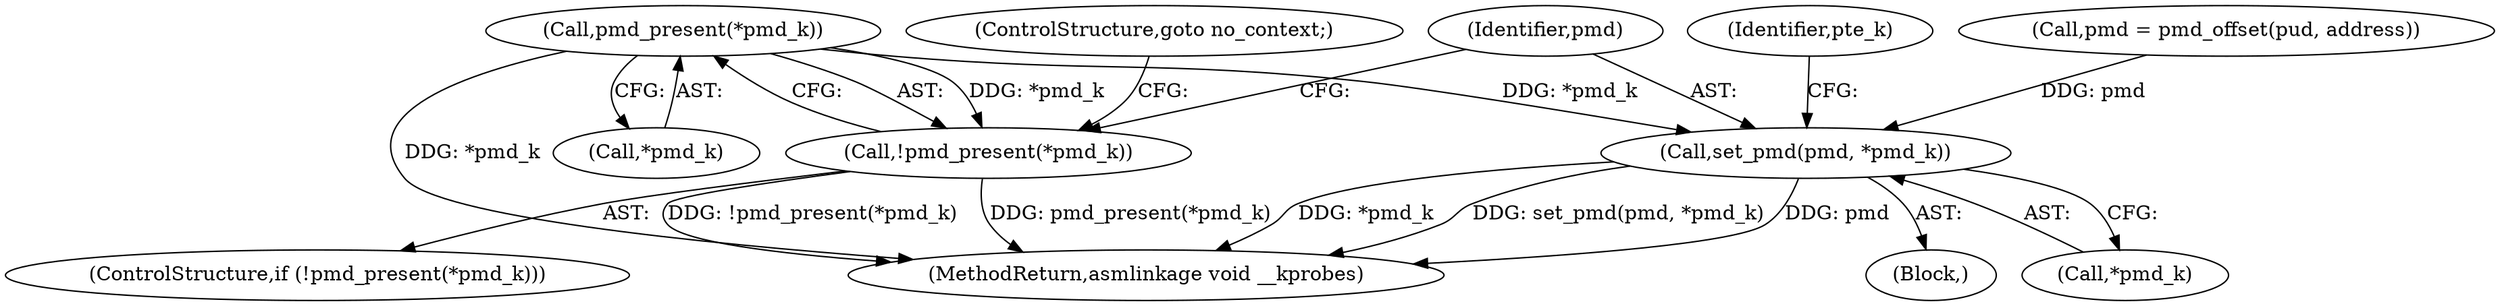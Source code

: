 digraph "0_linux_a8b0ca17b80e92faab46ee7179ba9e99ccb61233_14@pointer" {
"1000639" [label="(Call,pmd_present(*pmd_k))"];
"1000638" [label="(Call,!pmd_present(*pmd_k))"];
"1000643" [label="(Call,set_pmd(pmd, *pmd_k))"];
"1000643" [label="(Call,set_pmd(pmd, *pmd_k))"];
"1000637" [label="(ControlStructure,if (!pmd_present(*pmd_k)))"];
"1000659" [label="(MethodReturn,asmlinkage void __kprobes)"];
"1000645" [label="(Call,*pmd_k)"];
"1000648" [label="(Identifier,pte_k)"];
"1000627" [label="(Call,pmd = pmd_offset(pud, address))"];
"1000640" [label="(Call,*pmd_k)"];
"1000639" [label="(Call,pmd_present(*pmd_k))"];
"1000642" [label="(ControlStructure,goto no_context;)"];
"1000638" [label="(Call,!pmd_present(*pmd_k))"];
"1000572" [label="(Block,)"];
"1000644" [label="(Identifier,pmd)"];
"1000639" -> "1000638"  [label="AST: "];
"1000639" -> "1000640"  [label="CFG: "];
"1000640" -> "1000639"  [label="AST: "];
"1000638" -> "1000639"  [label="CFG: "];
"1000639" -> "1000659"  [label="DDG: *pmd_k"];
"1000639" -> "1000638"  [label="DDG: *pmd_k"];
"1000639" -> "1000643"  [label="DDG: *pmd_k"];
"1000638" -> "1000637"  [label="AST: "];
"1000642" -> "1000638"  [label="CFG: "];
"1000644" -> "1000638"  [label="CFG: "];
"1000638" -> "1000659"  [label="DDG: !pmd_present(*pmd_k)"];
"1000638" -> "1000659"  [label="DDG: pmd_present(*pmd_k)"];
"1000643" -> "1000572"  [label="AST: "];
"1000643" -> "1000645"  [label="CFG: "];
"1000644" -> "1000643"  [label="AST: "];
"1000645" -> "1000643"  [label="AST: "];
"1000648" -> "1000643"  [label="CFG: "];
"1000643" -> "1000659"  [label="DDG: set_pmd(pmd, *pmd_k)"];
"1000643" -> "1000659"  [label="DDG: pmd"];
"1000643" -> "1000659"  [label="DDG: *pmd_k"];
"1000627" -> "1000643"  [label="DDG: pmd"];
}
